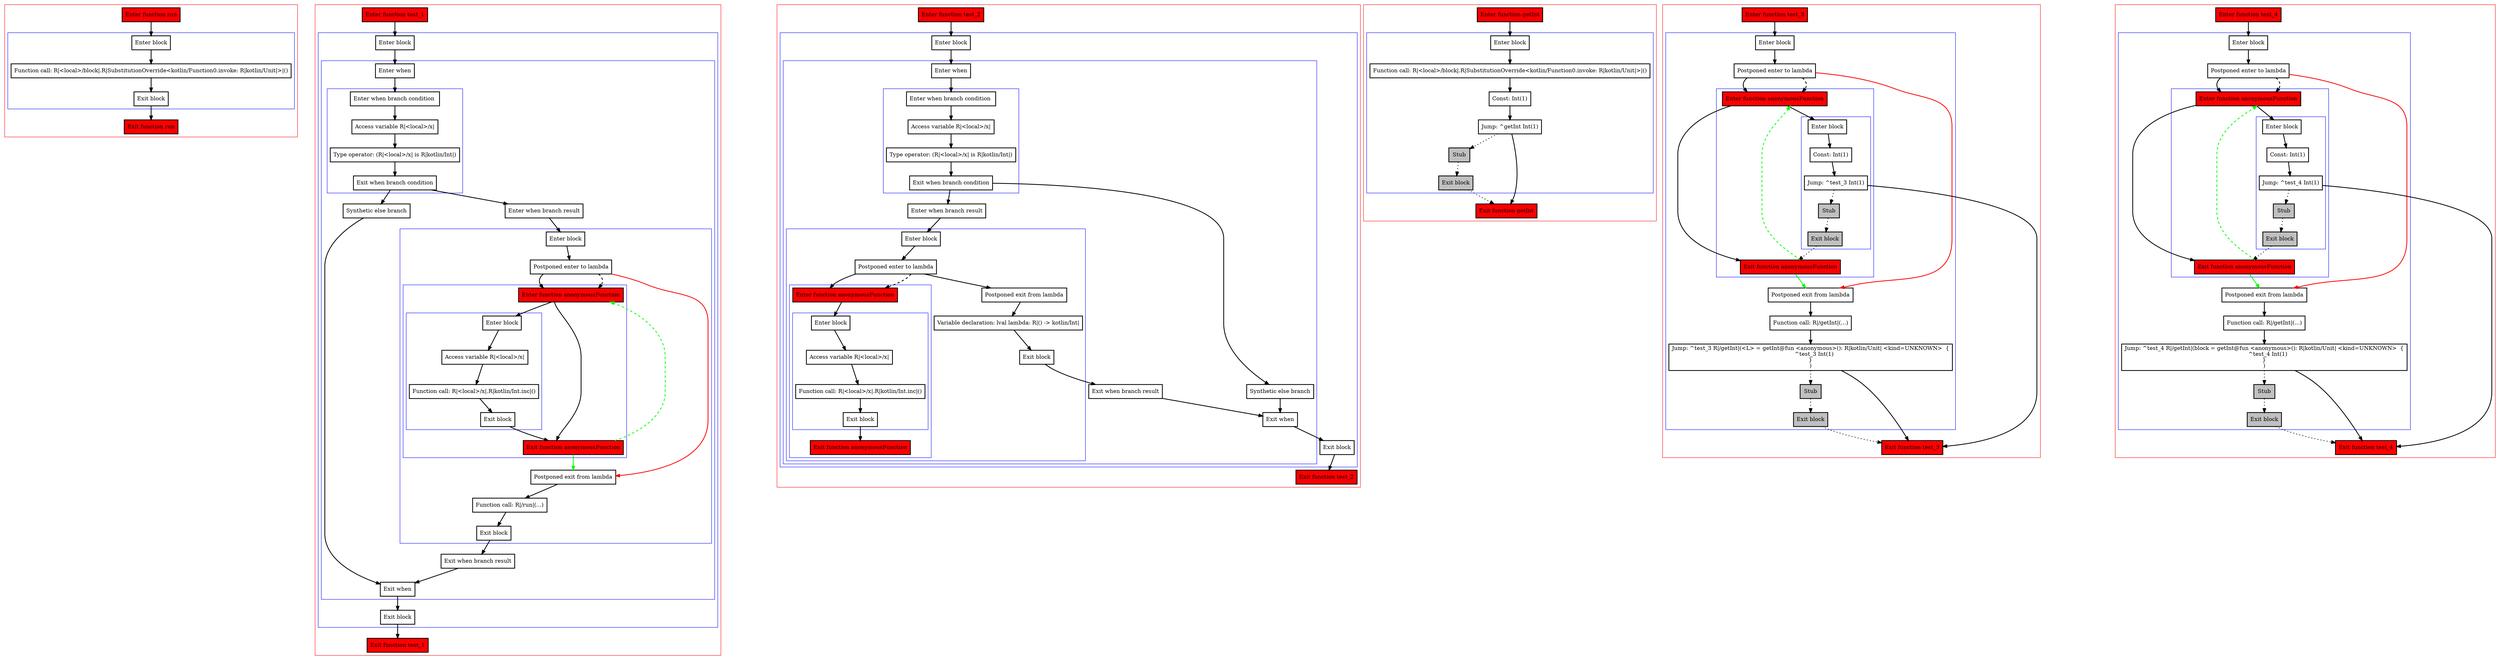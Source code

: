 digraph lambdas_kt {
    graph [nodesep=3]
    node [shape=box penwidth=2]
    edge [penwidth=2]

    subgraph cluster_0 {
        color=red
        0 [label="Enter function run" style="filled" fillcolor=red];
        subgraph cluster_1 {
            color=blue
            1 [label="Enter block"];
            2 [label="Function call: R|<local>/block|.R|SubstitutionOverride<kotlin/Function0.invoke: R|kotlin/Unit|>|()"];
            3 [label="Exit block"];
        }
        4 [label="Exit function run" style="filled" fillcolor=red];
    }
    0 -> {1};
    1 -> {2};
    2 -> {3};
    3 -> {4};

    subgraph cluster_2 {
        color=red
        5 [label="Enter function test_1" style="filled" fillcolor=red];
        subgraph cluster_3 {
            color=blue
            6 [label="Enter block"];
            subgraph cluster_4 {
                color=blue
                7 [label="Enter when"];
                subgraph cluster_5 {
                    color=blue
                    8 [label="Enter when branch condition "];
                    9 [label="Access variable R|<local>/x|"];
                    10 [label="Type operator: (R|<local>/x| is R|kotlin/Int|)"];
                    11 [label="Exit when branch condition"];
                }
                12 [label="Synthetic else branch"];
                13 [label="Enter when branch result"];
                subgraph cluster_6 {
                    color=blue
                    14 [label="Enter block"];
                    15 [label="Postponed enter to lambda"];
                    subgraph cluster_7 {
                        color=blue
                        23 [label="Enter function anonymousFunction" style="filled" fillcolor=red];
                        subgraph cluster_8 {
                            color=blue
                            24 [label="Enter block"];
                            25 [label="Access variable R|<local>/x|"];
                            26 [label="Function call: R|<local>/x|.R|kotlin/Int.inc|()"];
                            27 [label="Exit block"];
                        }
                        28 [label="Exit function anonymousFunction" style="filled" fillcolor=red];
                    }
                    16 [label="Postponed exit from lambda"];
                    17 [label="Function call: R|/run|(...)"];
                    18 [label="Exit block"];
                }
                19 [label="Exit when branch result"];
                20 [label="Exit when"];
            }
            21 [label="Exit block"];
        }
        22 [label="Exit function test_1" style="filled" fillcolor=red];
    }
    5 -> {6};
    6 -> {7};
    7 -> {8};
    8 -> {9};
    9 -> {10};
    10 -> {11};
    11 -> {13 12};
    12 -> {20};
    13 -> {14};
    14 -> {15};
    15 -> {23};
    15 -> {16} [color=red];
    15 -> {23} [style=dashed];
    16 -> {17};
    17 -> {18};
    18 -> {19};
    19 -> {20};
    20 -> {21};
    21 -> {22};
    23 -> {28 24};
    24 -> {25};
    25 -> {26};
    26 -> {27};
    27 -> {28};
    28 -> {16} [color=green];
    28 -> {23} [color=green style=dashed];

    subgraph cluster_9 {
        color=red
        29 [label="Enter function test_2" style="filled" fillcolor=red];
        subgraph cluster_10 {
            color=blue
            30 [label="Enter block"];
            subgraph cluster_11 {
                color=blue
                31 [label="Enter when"];
                subgraph cluster_12 {
                    color=blue
                    32 [label="Enter when branch condition "];
                    33 [label="Access variable R|<local>/x|"];
                    34 [label="Type operator: (R|<local>/x| is R|kotlin/Int|)"];
                    35 [label="Exit when branch condition"];
                }
                36 [label="Synthetic else branch"];
                37 [label="Enter when branch result"];
                subgraph cluster_13 {
                    color=blue
                    38 [label="Enter block"];
                    39 [label="Postponed enter to lambda"];
                    subgraph cluster_14 {
                        color=blue
                        47 [label="Enter function anonymousFunction" style="filled" fillcolor=red];
                        subgraph cluster_15 {
                            color=blue
                            48 [label="Enter block"];
                            49 [label="Access variable R|<local>/x|"];
                            50 [label="Function call: R|<local>/x|.R|kotlin/Int.inc|()"];
                            51 [label="Exit block"];
                        }
                        52 [label="Exit function anonymousFunction" style="filled" fillcolor=red];
                    }
                    40 [label="Postponed exit from lambda"];
                    41 [label="Variable declaration: lval lambda: R|() -> kotlin/Int|"];
                    42 [label="Exit block"];
                }
                43 [label="Exit when branch result"];
                44 [label="Exit when"];
            }
            45 [label="Exit block"];
        }
        46 [label="Exit function test_2" style="filled" fillcolor=red];
    }
    29 -> {30};
    30 -> {31};
    31 -> {32};
    32 -> {33};
    33 -> {34};
    34 -> {35};
    35 -> {37 36};
    36 -> {44};
    37 -> {38};
    38 -> {39};
    39 -> {40 47};
    39 -> {47} [style=dashed];
    40 -> {41};
    41 -> {42};
    42 -> {43};
    43 -> {44};
    44 -> {45};
    45 -> {46};
    47 -> {48};
    48 -> {49};
    49 -> {50};
    50 -> {51};
    51 -> {52};

    subgraph cluster_16 {
        color=red
        53 [label="Enter function getInt" style="filled" fillcolor=red];
        subgraph cluster_17 {
            color=blue
            54 [label="Enter block"];
            55 [label="Function call: R|<local>/block|.R|SubstitutionOverride<kotlin/Function0.invoke: R|kotlin/Unit|>|()"];
            56 [label="Const: Int(1)"];
            57 [label="Jump: ^getInt Int(1)"];
            58 [label="Stub" style="filled" fillcolor=gray];
            59 [label="Exit block" style="filled" fillcolor=gray];
        }
        60 [label="Exit function getInt" style="filled" fillcolor=red];
    }
    53 -> {54};
    54 -> {55};
    55 -> {56};
    56 -> {57};
    57 -> {60};
    57 -> {58} [style=dotted];
    58 -> {59} [style=dotted];
    59 -> {60} [style=dotted];

    subgraph cluster_18 {
        color=red
        61 [label="Enter function test_3" style="filled" fillcolor=red];
        subgraph cluster_19 {
            color=blue
            62 [label="Enter block"];
            63 [label="Postponed enter to lambda"];
            subgraph cluster_20 {
                color=blue
                70 [label="Enter function anonymousFunction" style="filled" fillcolor=red];
                subgraph cluster_21 {
                    color=blue
                    71 [label="Enter block"];
                    72 [label="Const: Int(1)"];
                    73 [label="Jump: ^test_3 Int(1)"];
                    74 [label="Stub" style="filled" fillcolor=gray];
                    75 [label="Exit block" style="filled" fillcolor=gray];
                }
                76 [label="Exit function anonymousFunction" style="filled" fillcolor=red];
            }
            64 [label="Postponed exit from lambda"];
            65 [label="Function call: R|/getInt|(...)"];
            66 [label="Jump: ^test_3 R|/getInt|(<L> = getInt@fun <anonymous>(): R|kotlin/Unit| <kind=UNKNOWN>  {
    ^test_3 Int(1)
}
)"];
            67 [label="Stub" style="filled" fillcolor=gray];
            68 [label="Exit block" style="filled" fillcolor=gray];
        }
        69 [label="Exit function test_3" style="filled" fillcolor=red];
    }
    61 -> {62};
    62 -> {63};
    63 -> {70};
    63 -> {64} [color=red];
    63 -> {70} [style=dashed];
    64 -> {65};
    65 -> {66};
    66 -> {69};
    66 -> {67} [style=dotted];
    67 -> {68} [style=dotted];
    68 -> {69} [style=dotted];
    70 -> {76 71};
    71 -> {72};
    72 -> {73};
    73 -> {69};
    73 -> {74} [style=dotted];
    74 -> {75} [style=dotted];
    75 -> {76} [style=dotted];
    76 -> {64} [color=green];
    76 -> {70} [color=green style=dashed];

    subgraph cluster_22 {
        color=red
        77 [label="Enter function test_4" style="filled" fillcolor=red];
        subgraph cluster_23 {
            color=blue
            78 [label="Enter block"];
            79 [label="Postponed enter to lambda"];
            subgraph cluster_24 {
                color=blue
                86 [label="Enter function anonymousFunction" style="filled" fillcolor=red];
                subgraph cluster_25 {
                    color=blue
                    87 [label="Enter block"];
                    88 [label="Const: Int(1)"];
                    89 [label="Jump: ^test_4 Int(1)"];
                    90 [label="Stub" style="filled" fillcolor=gray];
                    91 [label="Exit block" style="filled" fillcolor=gray];
                }
                92 [label="Exit function anonymousFunction" style="filled" fillcolor=red];
            }
            80 [label="Postponed exit from lambda"];
            81 [label="Function call: R|/getInt|(...)"];
            82 [label="Jump: ^test_4 R|/getInt|(block = getInt@fun <anonymous>(): R|kotlin/Unit| <kind=UNKNOWN>  {
    ^test_4 Int(1)
}
)"];
            83 [label="Stub" style="filled" fillcolor=gray];
            84 [label="Exit block" style="filled" fillcolor=gray];
        }
        85 [label="Exit function test_4" style="filled" fillcolor=red];
    }
    77 -> {78};
    78 -> {79};
    79 -> {86};
    79 -> {80} [color=red];
    79 -> {86} [style=dashed];
    80 -> {81};
    81 -> {82};
    82 -> {85};
    82 -> {83} [style=dotted];
    83 -> {84} [style=dotted];
    84 -> {85} [style=dotted];
    86 -> {92 87};
    87 -> {88};
    88 -> {89};
    89 -> {85};
    89 -> {90} [style=dotted];
    90 -> {91} [style=dotted];
    91 -> {92} [style=dotted];
    92 -> {80} [color=green];
    92 -> {86} [color=green style=dashed];

}
